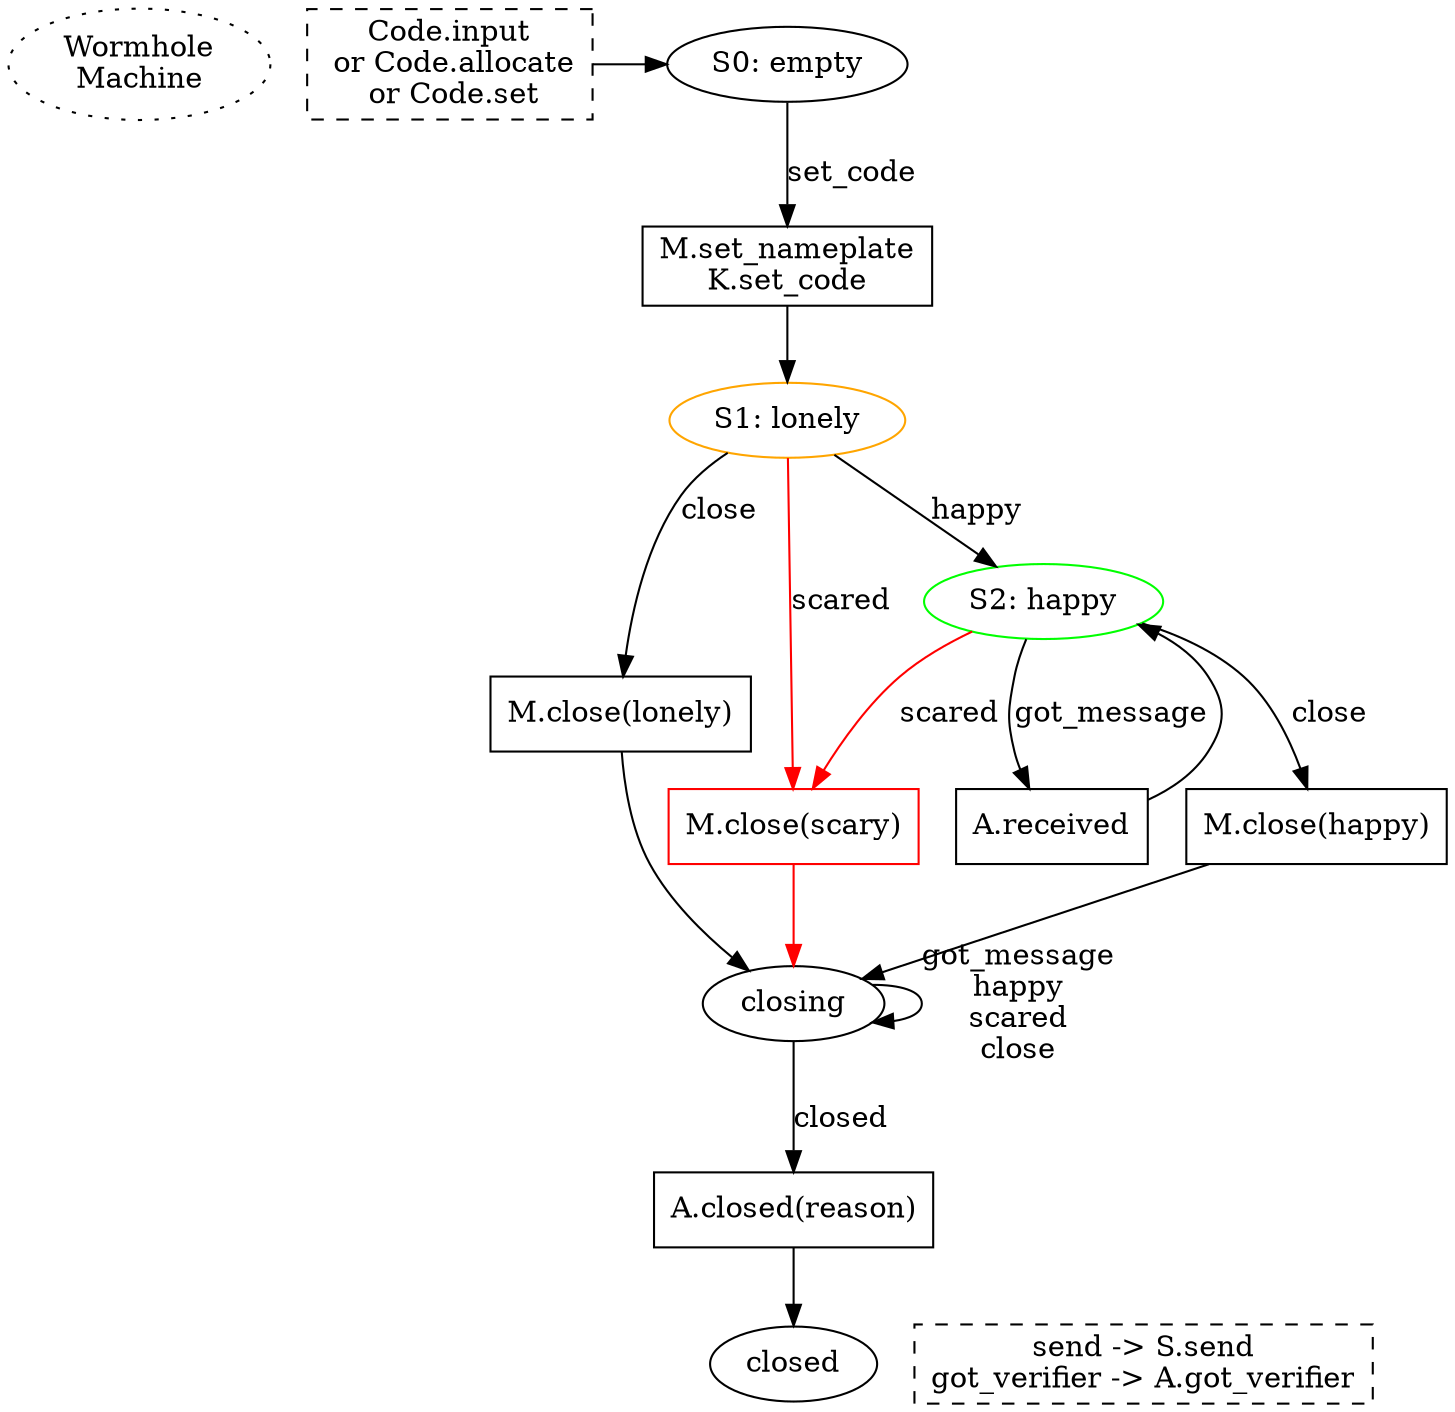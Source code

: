 digraph {

        /* could shave a RTT by committing to the nameplate early, before
        finishing the rest of the code input. While the user is still
        typing/completing the code, we claim the nameplate, open the mailbox,
        and retrieve the peer's PAKE message. Then as soon as the user
        finishes entering the code, we build our own PAKE message, send PAKE,
        compute the key, send VERSION. Starting from the Return, this saves
        two round trips. OTOH it adds consequences to hitting Tab. */

        start [label="Wormhole\nMachine" style="dotted"]

        {rank=same; P0_code S0}
        P0_code [shape="box" style="dashed"
                 label="Code.input\n or Code.allocate\n or Code.set"]
        P0_code -> S0
        S0 [label="S0: empty"]
        S0 -> P0_build [label="set_code"]

        P0_build [shape="box" label="M.set_nameplate\nK.set_code"]
        P0_build -> S1
        S1 [label="S1: lonely" color="orange"]

        S1 -> S2 [label="happy"]

        S1 -> P_close_scary [label="scared" color="red"]
        S1 -> P_close_lonely [label="close"]
        P_close_lonely [shape="box" label="M.close(lonely)"]
        P_close_lonely -> S_closing

        P_close_scary [shape="box" label="M.close(scary)" color="red"]
        P_close_scary -> S_closing [color="red"]

        S2 [label="S2: happy" color="green"]
        S2 -> P2_close [label="close"]
        P2_close [shape="box" label="M.close(happy)"]
        P2_close -> S_closing

        S2 -> P2_got_message [label="got_message"]
        P2_got_message [shape="box" label="A.received"]
        P2_got_message -> S2

        S2 -> P_close_scary [label="scared" color="red"]

        S_closing [label="closing"]
        S_closing -> P_closed [label="closed"]
        S_closing -> S_closing [label="got_message\nhappy\nscared\nclose"]

        P_closed [shape="box" label="A.closed(reason)"]
        P_closed -> S_closed
        S_closed [label="closed"]

        {rank=same; Other S_closed}
        Other [shape="box" style="dashed"
               label="send -> S.send\ngot_verifier -> A.got_verifier"
               ]


}
